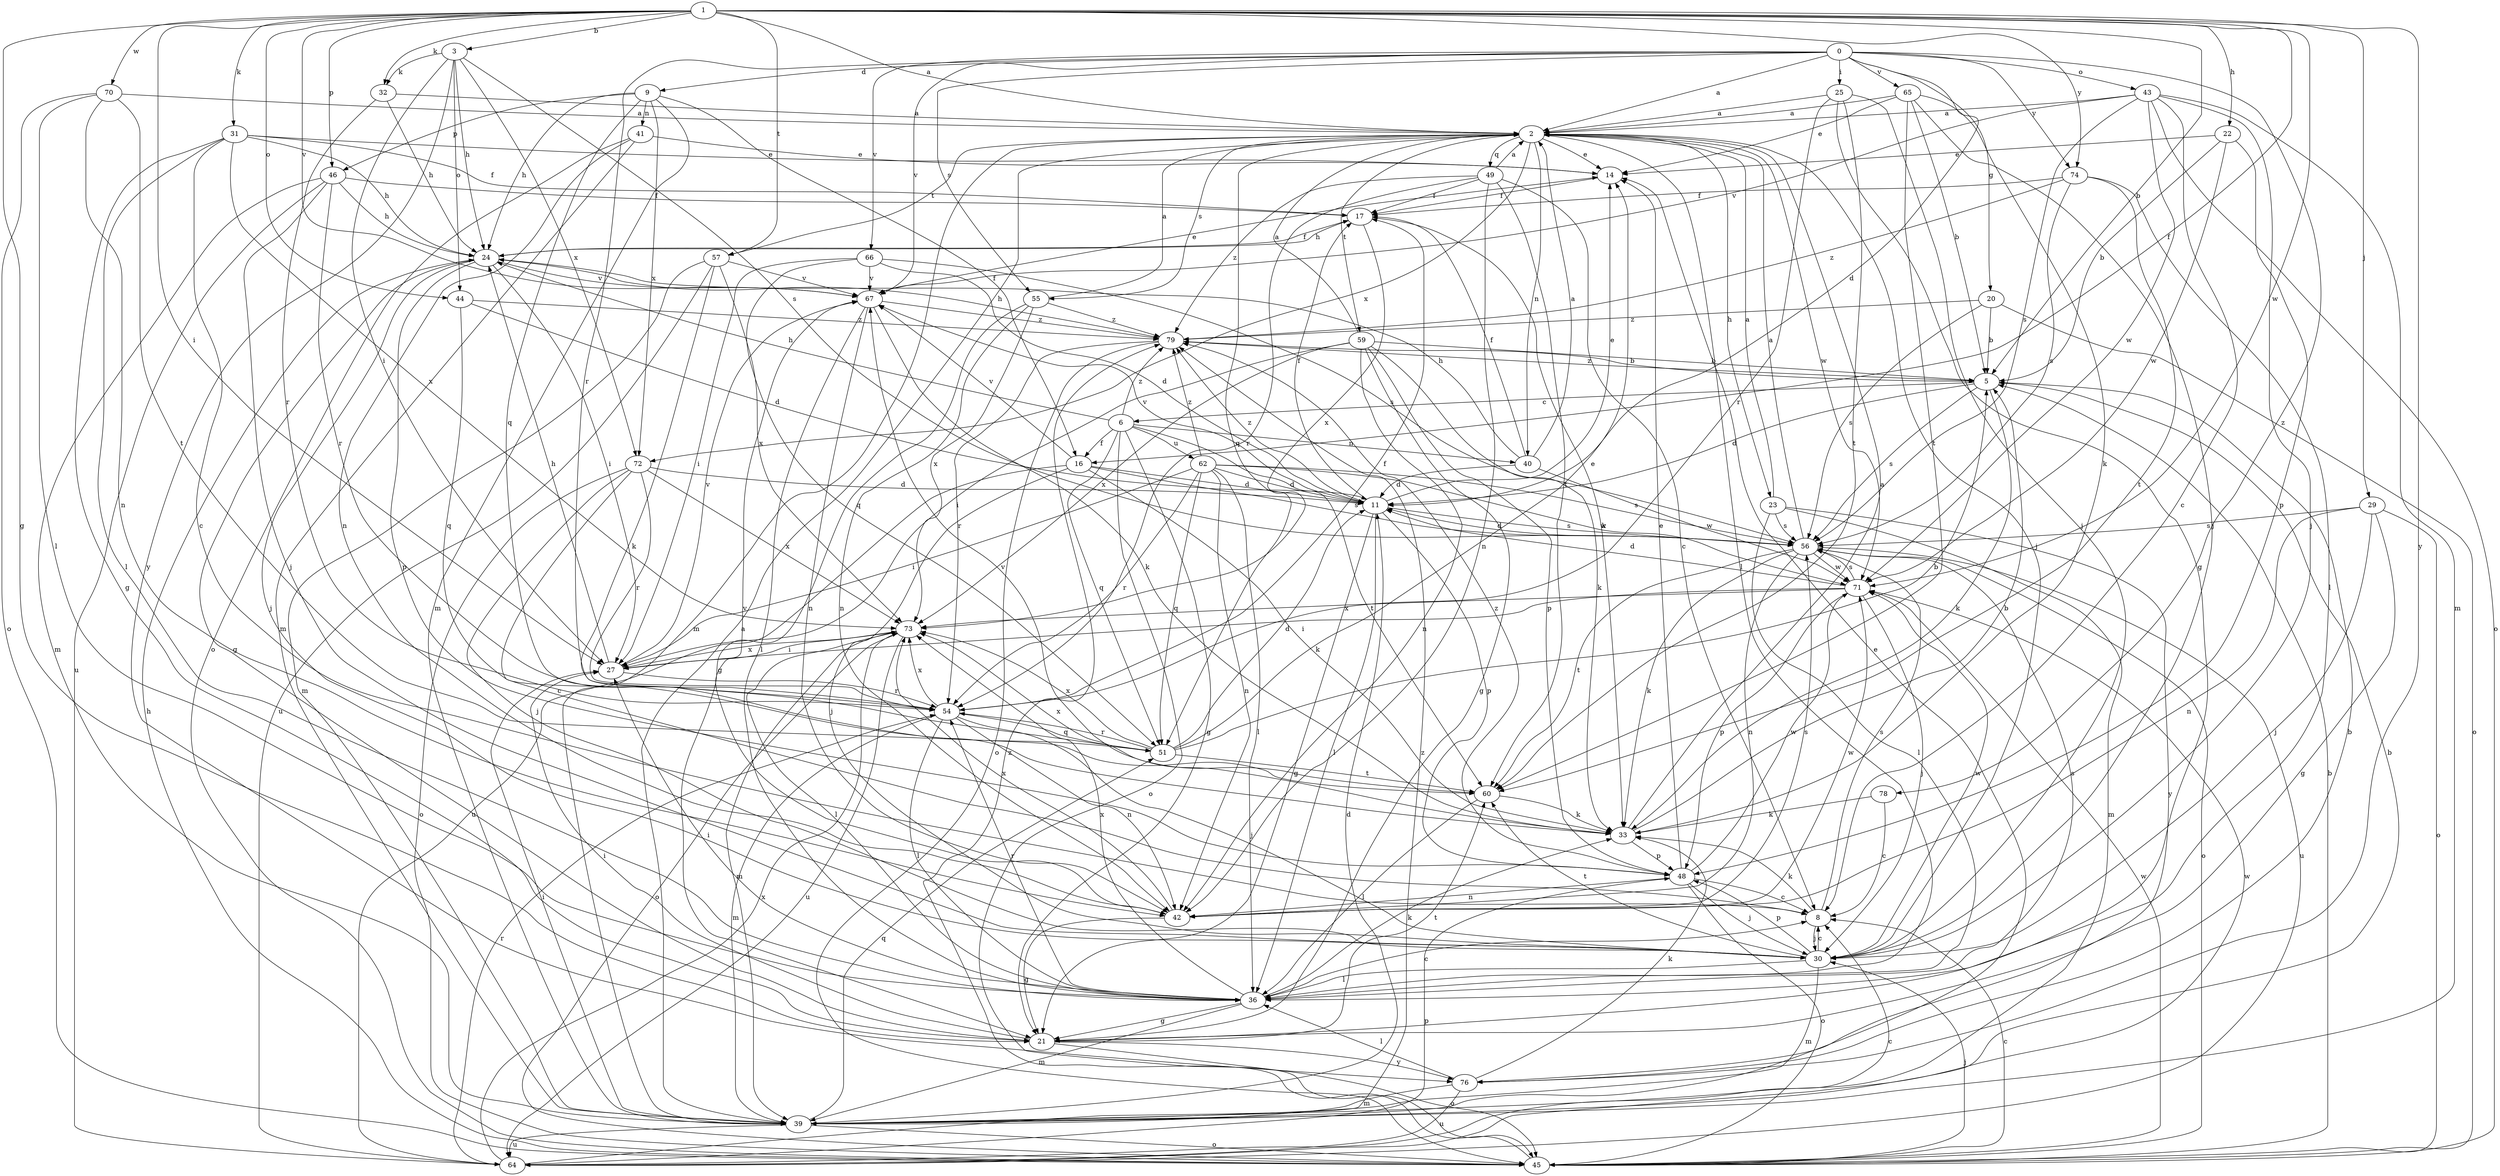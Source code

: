 strict digraph  {
0;
1;
2;
3;
5;
6;
8;
9;
11;
14;
16;
17;
20;
21;
22;
23;
24;
25;
27;
29;
30;
31;
32;
33;
36;
39;
40;
41;
42;
43;
44;
45;
46;
48;
49;
51;
54;
55;
56;
57;
59;
60;
62;
64;
65;
66;
67;
70;
71;
72;
73;
74;
76;
78;
79;
0 -> 2  [label=a];
0 -> 9  [label=d];
0 -> 11  [label=d];
0 -> 20  [label=g];
0 -> 25  [label=i];
0 -> 43  [label=o];
0 -> 54  [label=r];
0 -> 55  [label=s];
0 -> 65  [label=v];
0 -> 66  [label=v];
0 -> 67  [label=v];
0 -> 74  [label=y];
0 -> 78  [label=z];
1 -> 2  [label=a];
1 -> 3  [label=b];
1 -> 5  [label=b];
1 -> 16  [label=f];
1 -> 21  [label=g];
1 -> 22  [label=h];
1 -> 27  [label=i];
1 -> 29  [label=j];
1 -> 31  [label=k];
1 -> 32  [label=k];
1 -> 44  [label=o];
1 -> 46  [label=p];
1 -> 57  [label=t];
1 -> 67  [label=v];
1 -> 70  [label=w];
1 -> 71  [label=w];
1 -> 74  [label=y];
1 -> 76  [label=y];
2 -> 14  [label=e];
2 -> 23  [label=h];
2 -> 30  [label=j];
2 -> 36  [label=l];
2 -> 39  [label=m];
2 -> 40  [label=n];
2 -> 49  [label=q];
2 -> 51  [label=q];
2 -> 55  [label=s];
2 -> 57  [label=t];
2 -> 59  [label=t];
2 -> 71  [label=w];
2 -> 72  [label=x];
3 -> 24  [label=h];
3 -> 27  [label=i];
3 -> 32  [label=k];
3 -> 44  [label=o];
3 -> 56  [label=s];
3 -> 72  [label=x];
3 -> 76  [label=y];
5 -> 6  [label=c];
5 -> 11  [label=d];
5 -> 33  [label=k];
5 -> 56  [label=s];
5 -> 79  [label=z];
6 -> 16  [label=f];
6 -> 21  [label=g];
6 -> 24  [label=h];
6 -> 40  [label=n];
6 -> 45  [label=o];
6 -> 51  [label=q];
6 -> 60  [label=t];
6 -> 62  [label=u];
6 -> 79  [label=z];
8 -> 30  [label=j];
8 -> 33  [label=k];
8 -> 56  [label=s];
9 -> 16  [label=f];
9 -> 24  [label=h];
9 -> 39  [label=m];
9 -> 41  [label=n];
9 -> 46  [label=p];
9 -> 51  [label=q];
9 -> 72  [label=x];
11 -> 14  [label=e];
11 -> 17  [label=f];
11 -> 21  [label=g];
11 -> 36  [label=l];
11 -> 48  [label=p];
11 -> 56  [label=s];
11 -> 67  [label=v];
11 -> 79  [label=z];
14 -> 17  [label=f];
16 -> 11  [label=d];
16 -> 30  [label=j];
16 -> 33  [label=k];
16 -> 56  [label=s];
16 -> 64  [label=u];
16 -> 67  [label=v];
17 -> 24  [label=h];
17 -> 33  [label=k];
17 -> 73  [label=x];
20 -> 5  [label=b];
20 -> 45  [label=o];
20 -> 56  [label=s];
20 -> 79  [label=z];
21 -> 27  [label=i];
21 -> 45  [label=o];
21 -> 60  [label=t];
21 -> 76  [label=y];
22 -> 5  [label=b];
22 -> 14  [label=e];
22 -> 48  [label=p];
22 -> 71  [label=w];
23 -> 2  [label=a];
23 -> 36  [label=l];
23 -> 39  [label=m];
23 -> 56  [label=s];
23 -> 76  [label=y];
24 -> 17  [label=f];
24 -> 21  [label=g];
24 -> 27  [label=i];
24 -> 30  [label=j];
24 -> 48  [label=p];
24 -> 67  [label=v];
25 -> 2  [label=a];
25 -> 21  [label=g];
25 -> 30  [label=j];
25 -> 54  [label=r];
25 -> 60  [label=t];
27 -> 24  [label=h];
27 -> 54  [label=r];
27 -> 67  [label=v];
27 -> 73  [label=x];
29 -> 21  [label=g];
29 -> 30  [label=j];
29 -> 42  [label=n];
29 -> 45  [label=o];
29 -> 56  [label=s];
30 -> 8  [label=c];
30 -> 36  [label=l];
30 -> 39  [label=m];
30 -> 48  [label=p];
30 -> 60  [label=t];
30 -> 71  [label=w];
31 -> 8  [label=c];
31 -> 14  [label=e];
31 -> 17  [label=f];
31 -> 21  [label=g];
31 -> 24  [label=h];
31 -> 36  [label=l];
31 -> 73  [label=x];
32 -> 2  [label=a];
32 -> 24  [label=h];
32 -> 54  [label=r];
33 -> 2  [label=a];
33 -> 5  [label=b];
33 -> 48  [label=p];
33 -> 67  [label=v];
36 -> 8  [label=c];
36 -> 21  [label=g];
36 -> 27  [label=i];
36 -> 33  [label=k];
36 -> 39  [label=m];
36 -> 54  [label=r];
36 -> 56  [label=s];
36 -> 73  [label=x];
39 -> 2  [label=a];
39 -> 5  [label=b];
39 -> 11  [label=d];
39 -> 14  [label=e];
39 -> 27  [label=i];
39 -> 45  [label=o];
39 -> 51  [label=q];
39 -> 64  [label=u];
40 -> 2  [label=a];
40 -> 11  [label=d];
40 -> 17  [label=f];
40 -> 24  [label=h];
40 -> 71  [label=w];
41 -> 14  [label=e];
41 -> 39  [label=m];
41 -> 42  [label=n];
41 -> 45  [label=o];
42 -> 21  [label=g];
42 -> 56  [label=s];
42 -> 67  [label=v];
42 -> 71  [label=w];
42 -> 73  [label=x];
43 -> 2  [label=a];
43 -> 8  [label=c];
43 -> 30  [label=j];
43 -> 39  [label=m];
43 -> 45  [label=o];
43 -> 56  [label=s];
43 -> 67  [label=v];
43 -> 71  [label=w];
44 -> 11  [label=d];
44 -> 51  [label=q];
44 -> 79  [label=z];
45 -> 5  [label=b];
45 -> 8  [label=c];
45 -> 24  [label=h];
45 -> 30  [label=j];
45 -> 71  [label=w];
45 -> 79  [label=z];
46 -> 17  [label=f];
46 -> 24  [label=h];
46 -> 30  [label=j];
46 -> 39  [label=m];
46 -> 54  [label=r];
46 -> 64  [label=u];
48 -> 8  [label=c];
48 -> 14  [label=e];
48 -> 30  [label=j];
48 -> 42  [label=n];
48 -> 45  [label=o];
48 -> 71  [label=w];
48 -> 79  [label=z];
49 -> 2  [label=a];
49 -> 8  [label=c];
49 -> 17  [label=f];
49 -> 42  [label=n];
49 -> 54  [label=r];
49 -> 60  [label=t];
49 -> 79  [label=z];
51 -> 5  [label=b];
51 -> 11  [label=d];
51 -> 14  [label=e];
51 -> 54  [label=r];
51 -> 60  [label=t];
51 -> 73  [label=x];
54 -> 17  [label=f];
54 -> 30  [label=j];
54 -> 36  [label=l];
54 -> 39  [label=m];
54 -> 42  [label=n];
54 -> 51  [label=q];
54 -> 73  [label=x];
55 -> 2  [label=a];
55 -> 21  [label=g];
55 -> 42  [label=n];
55 -> 73  [label=x];
55 -> 79  [label=z];
56 -> 2  [label=a];
56 -> 11  [label=d];
56 -> 33  [label=k];
56 -> 42  [label=n];
56 -> 45  [label=o];
56 -> 60  [label=t];
56 -> 64  [label=u];
56 -> 71  [label=w];
57 -> 33  [label=k];
57 -> 39  [label=m];
57 -> 64  [label=u];
57 -> 67  [label=v];
57 -> 73  [label=x];
59 -> 2  [label=a];
59 -> 5  [label=b];
59 -> 21  [label=g];
59 -> 27  [label=i];
59 -> 33  [label=k];
59 -> 42  [label=n];
59 -> 48  [label=p];
59 -> 73  [label=x];
60 -> 33  [label=k];
60 -> 36  [label=l];
60 -> 73  [label=x];
62 -> 11  [label=d];
62 -> 27  [label=i];
62 -> 36  [label=l];
62 -> 42  [label=n];
62 -> 51  [label=q];
62 -> 54  [label=r];
62 -> 56  [label=s];
62 -> 71  [label=w];
62 -> 79  [label=z];
64 -> 8  [label=c];
64 -> 48  [label=p];
64 -> 54  [label=r];
64 -> 71  [label=w];
64 -> 73  [label=x];
64 -> 79  [label=z];
65 -> 2  [label=a];
65 -> 5  [label=b];
65 -> 14  [label=e];
65 -> 30  [label=j];
65 -> 33  [label=k];
65 -> 60  [label=t];
66 -> 11  [label=d];
66 -> 27  [label=i];
66 -> 51  [label=q];
66 -> 56  [label=s];
66 -> 67  [label=v];
67 -> 14  [label=e];
67 -> 33  [label=k];
67 -> 36  [label=l];
67 -> 42  [label=n];
67 -> 79  [label=z];
70 -> 2  [label=a];
70 -> 36  [label=l];
70 -> 42  [label=n];
70 -> 45  [label=o];
70 -> 60  [label=t];
71 -> 11  [label=d];
71 -> 27  [label=i];
71 -> 30  [label=j];
71 -> 48  [label=p];
71 -> 56  [label=s];
71 -> 73  [label=x];
72 -> 8  [label=c];
72 -> 11  [label=d];
72 -> 30  [label=j];
72 -> 45  [label=o];
72 -> 54  [label=r];
72 -> 73  [label=x];
73 -> 27  [label=i];
73 -> 36  [label=l];
73 -> 39  [label=m];
73 -> 45  [label=o];
73 -> 64  [label=u];
74 -> 17  [label=f];
74 -> 36  [label=l];
74 -> 56  [label=s];
74 -> 60  [label=t];
74 -> 79  [label=z];
76 -> 5  [label=b];
76 -> 33  [label=k];
76 -> 36  [label=l];
76 -> 39  [label=m];
76 -> 64  [label=u];
78 -> 8  [label=c];
78 -> 33  [label=k];
79 -> 5  [label=b];
79 -> 24  [label=h];
79 -> 45  [label=o];
79 -> 54  [label=r];
}
